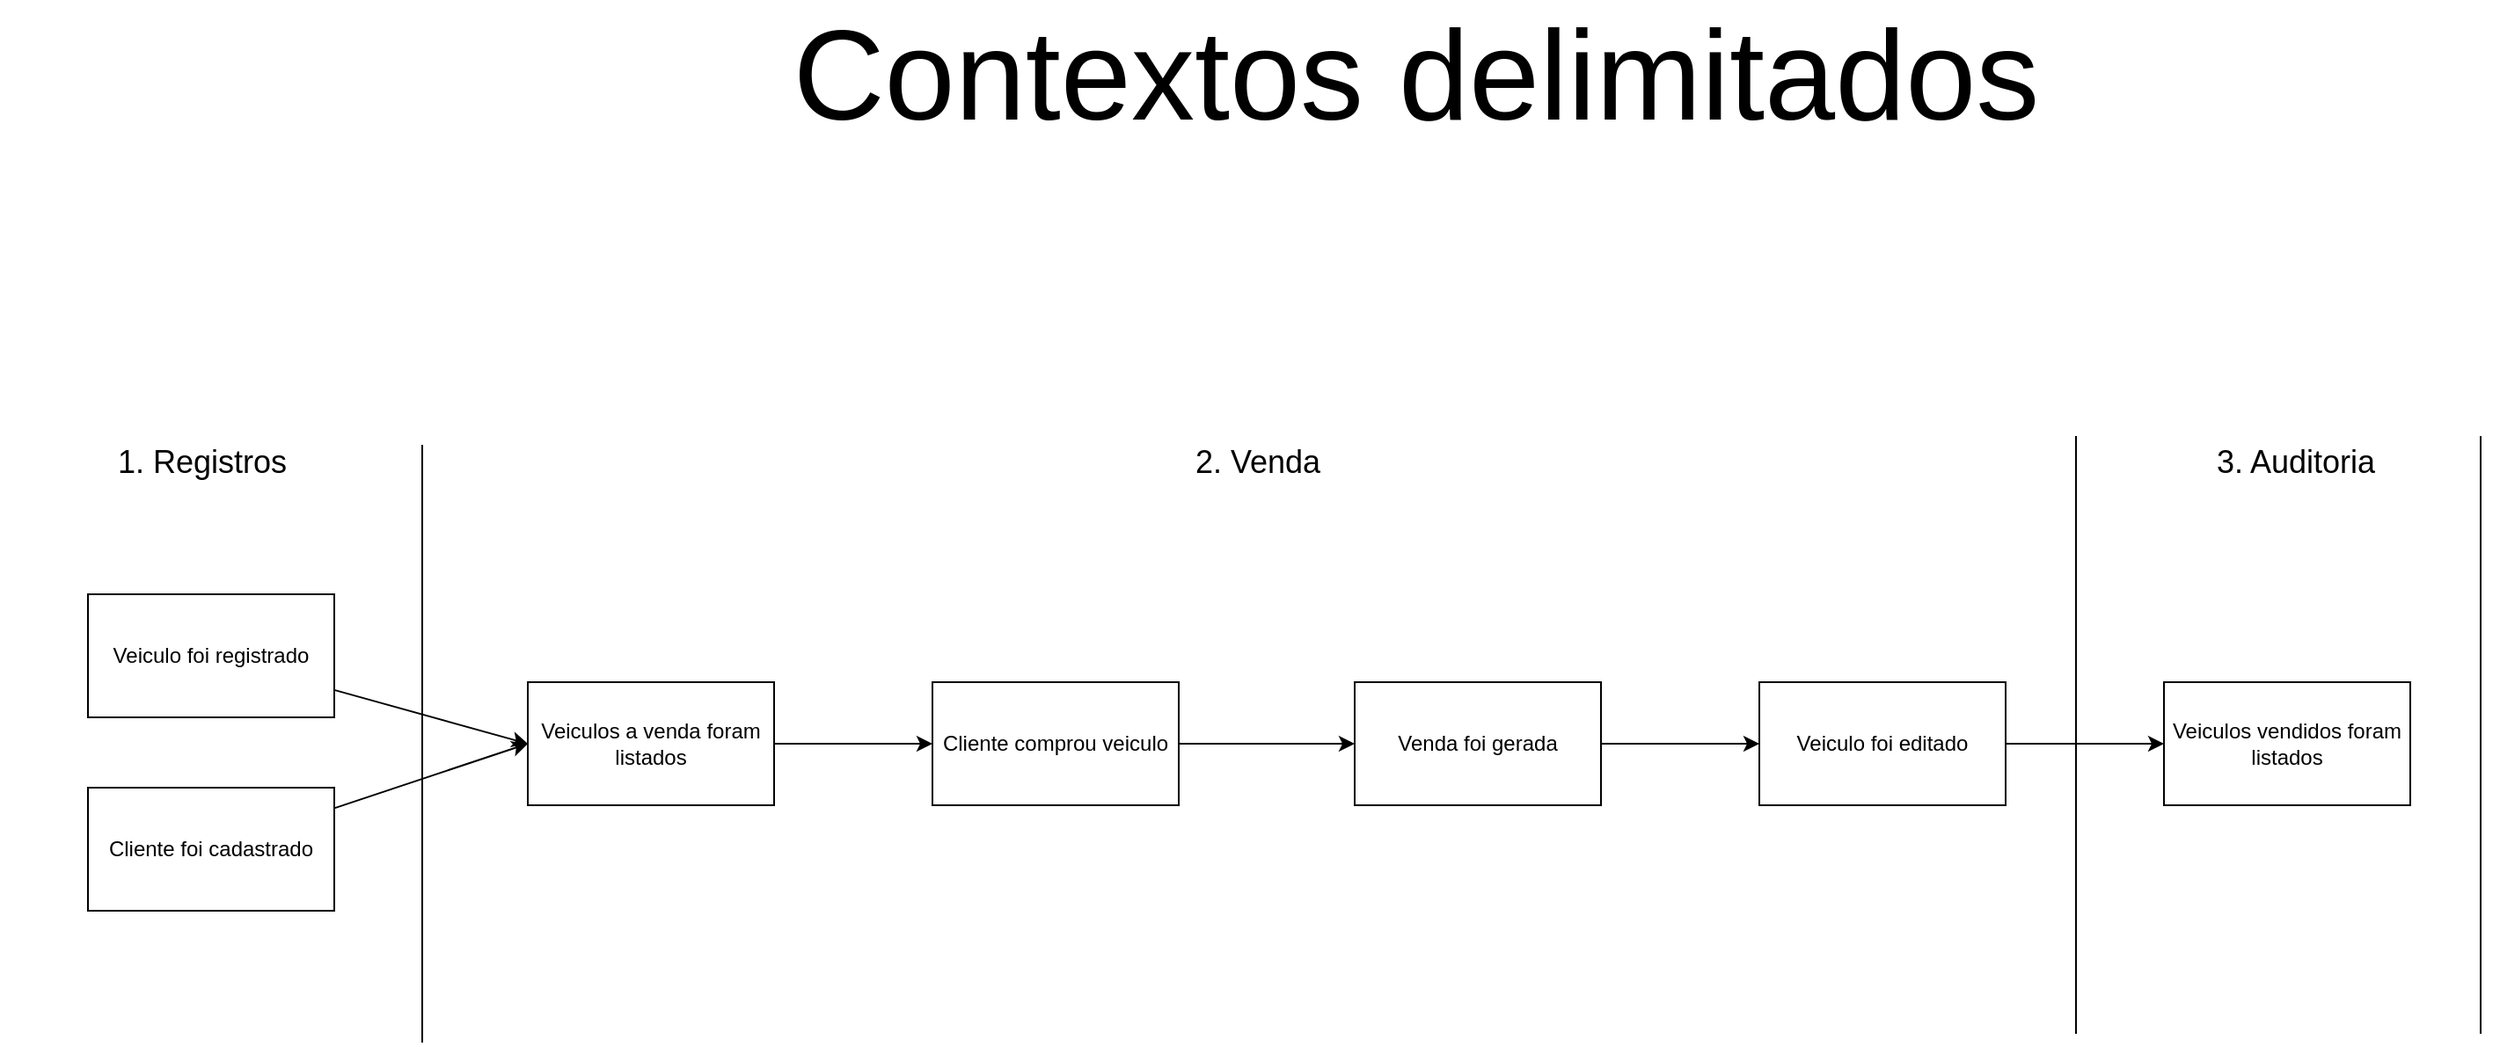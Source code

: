<mxfile>
    <diagram id="zklfo-LtccWzAclmQoG_" name="Page-1">
        <mxGraphModel dx="1390" dy="1571" grid="1" gridSize="10" guides="1" tooltips="1" connect="1" arrows="1" fold="1" page="1" pageScale="1" pageWidth="850" pageHeight="1100" background="#ffffff" math="0" shadow="0">
            <root>
                <mxCell id="0"/>
                <mxCell id="1" parent="0"/>
                <mxCell id="11" style="edgeStyle=none;html=1;entryX=0;entryY=0.5;entryDx=0;entryDy=0;" parent="1" source="4" target="6" edge="1">
                    <mxGeometry relative="1" as="geometry">
                        <mxPoint x="320" y="330" as="targetPoint"/>
                    </mxGeometry>
                </mxCell>
                <mxCell id="4" value="Veiculo foi registrado" style="rounded=0;whiteSpace=wrap;html=1;" parent="1" vertex="1">
                    <mxGeometry x="10" y="280" width="140" height="70" as="geometry"/>
                </mxCell>
                <mxCell id="12" style="edgeStyle=none;html=1;entryX=0;entryY=0.5;entryDx=0;entryDy=0;" parent="1" source="5" target="6" edge="1">
                    <mxGeometry relative="1" as="geometry"/>
                </mxCell>
                <mxCell id="5" value="Cliente foi cadastrado" style="rounded=0;whiteSpace=wrap;html=1;" parent="1" vertex="1">
                    <mxGeometry x="10" y="390" width="140" height="70" as="geometry"/>
                </mxCell>
                <mxCell id="13" style="edgeStyle=none;html=1;" parent="1" source="6" target="7" edge="1">
                    <mxGeometry relative="1" as="geometry"/>
                </mxCell>
                <mxCell id="6" value="Veiculos a venda foram listados" style="rounded=0;whiteSpace=wrap;html=1;" parent="1" vertex="1">
                    <mxGeometry x="260" y="330" width="140" height="70" as="geometry"/>
                </mxCell>
                <mxCell id="14" style="edgeStyle=none;html=1;entryX=0;entryY=0.5;entryDx=0;entryDy=0;" parent="1" source="7" target="8" edge="1">
                    <mxGeometry relative="1" as="geometry"/>
                </mxCell>
                <mxCell id="7" value="Cliente comprou veiculo" style="rounded=0;whiteSpace=wrap;html=1;" parent="1" vertex="1">
                    <mxGeometry x="490" y="330" width="140" height="70" as="geometry"/>
                </mxCell>
                <mxCell id="15" style="edgeStyle=none;html=1;entryX=0;entryY=0.5;entryDx=0;entryDy=0;" parent="1" source="8" target="9" edge="1">
                    <mxGeometry relative="1" as="geometry"/>
                </mxCell>
                <mxCell id="8" value="Venda foi gerada" style="rounded=0;whiteSpace=wrap;html=1;" parent="1" vertex="1">
                    <mxGeometry x="730" y="330" width="140" height="70" as="geometry"/>
                </mxCell>
                <mxCell id="23" style="edgeStyle=none;html=1;entryX=0;entryY=0.5;entryDx=0;entryDy=0;" parent="1" source="9" target="22" edge="1">
                    <mxGeometry relative="1" as="geometry"/>
                </mxCell>
                <mxCell id="9" value="Veiculo foi editado" style="rounded=0;whiteSpace=wrap;html=1;" parent="1" vertex="1">
                    <mxGeometry x="960" y="330" width="140" height="70" as="geometry"/>
                </mxCell>
                <mxCell id="18" value="" style="endArrow=none;html=1;" parent="1" edge="1">
                    <mxGeometry width="50" height="50" relative="1" as="geometry">
                        <mxPoint x="200" y="535" as="sourcePoint"/>
                        <mxPoint x="200" y="195" as="targetPoint"/>
                    </mxGeometry>
                </mxCell>
                <mxCell id="21" value="" style="endArrow=none;html=1;" parent="1" edge="1">
                    <mxGeometry width="50" height="50" relative="1" as="geometry">
                        <mxPoint x="1140" y="530" as="sourcePoint"/>
                        <mxPoint x="1140" y="190" as="targetPoint"/>
                    </mxGeometry>
                </mxCell>
                <mxCell id="22" value="Veiculos vendidos foram listados" style="rounded=0;whiteSpace=wrap;html=1;" parent="1" vertex="1">
                    <mxGeometry x="1190" y="330" width="140" height="70" as="geometry"/>
                </mxCell>
                <mxCell id="24" value="" style="endArrow=none;html=1;" parent="1" edge="1">
                    <mxGeometry width="50" height="50" relative="1" as="geometry">
                        <mxPoint x="1370" y="530" as="sourcePoint"/>
                        <mxPoint x="1370" y="190" as="targetPoint"/>
                    </mxGeometry>
                </mxCell>
                <mxCell id="25" value="&lt;font style=&quot;font-size: 72px;&quot;&gt;Contextos delimitados&lt;/font&gt;" style="text;html=1;strokeColor=none;fillColor=none;align=center;verticalAlign=middle;whiteSpace=wrap;rounded=0;" parent="1" vertex="1">
                    <mxGeometry x="290" y="-30" width="950" height="30" as="geometry"/>
                </mxCell>
                <mxCell id="27" value="1. Registros" style="text;html=1;strokeColor=none;fillColor=none;align=center;verticalAlign=middle;whiteSpace=wrap;rounded=0;fontSize=18;" parent="1" vertex="1">
                    <mxGeometry x="-40" y="190" width="230" height="30" as="geometry"/>
                </mxCell>
                <mxCell id="28" value="2. Venda" style="text;html=1;strokeColor=none;fillColor=none;align=center;verticalAlign=middle;whiteSpace=wrap;rounded=0;fontSize=18;" parent="1" vertex="1">
                    <mxGeometry x="560" y="190" width="230" height="30" as="geometry"/>
                </mxCell>
                <mxCell id="29" value="3. Auditoria" style="text;html=1;strokeColor=none;fillColor=none;align=center;verticalAlign=middle;whiteSpace=wrap;rounded=0;fontSize=18;" parent="1" vertex="1">
                    <mxGeometry x="1150" y="190" width="230" height="30" as="geometry"/>
                </mxCell>
            </root>
        </mxGraphModel>
    </diagram>
</mxfile>